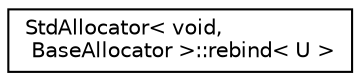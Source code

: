 digraph "Graphical Class Hierarchy"
{
 // LATEX_PDF_SIZE
  edge [fontname="Helvetica",fontsize="10",labelfontname="Helvetica",labelfontsize="10"];
  node [fontname="Helvetica",fontsize="10",shape=record];
  rankdir="LR";
  Node0 [label="StdAllocator\< void,\l BaseAllocator \>::rebind\< U \>",height=0.2,width=0.4,color="black", fillcolor="white", style="filled",URL="$struct_std_allocator_3_01void_00_01_base_allocator_01_4_1_1rebind.html",tooltip=" "];
}
